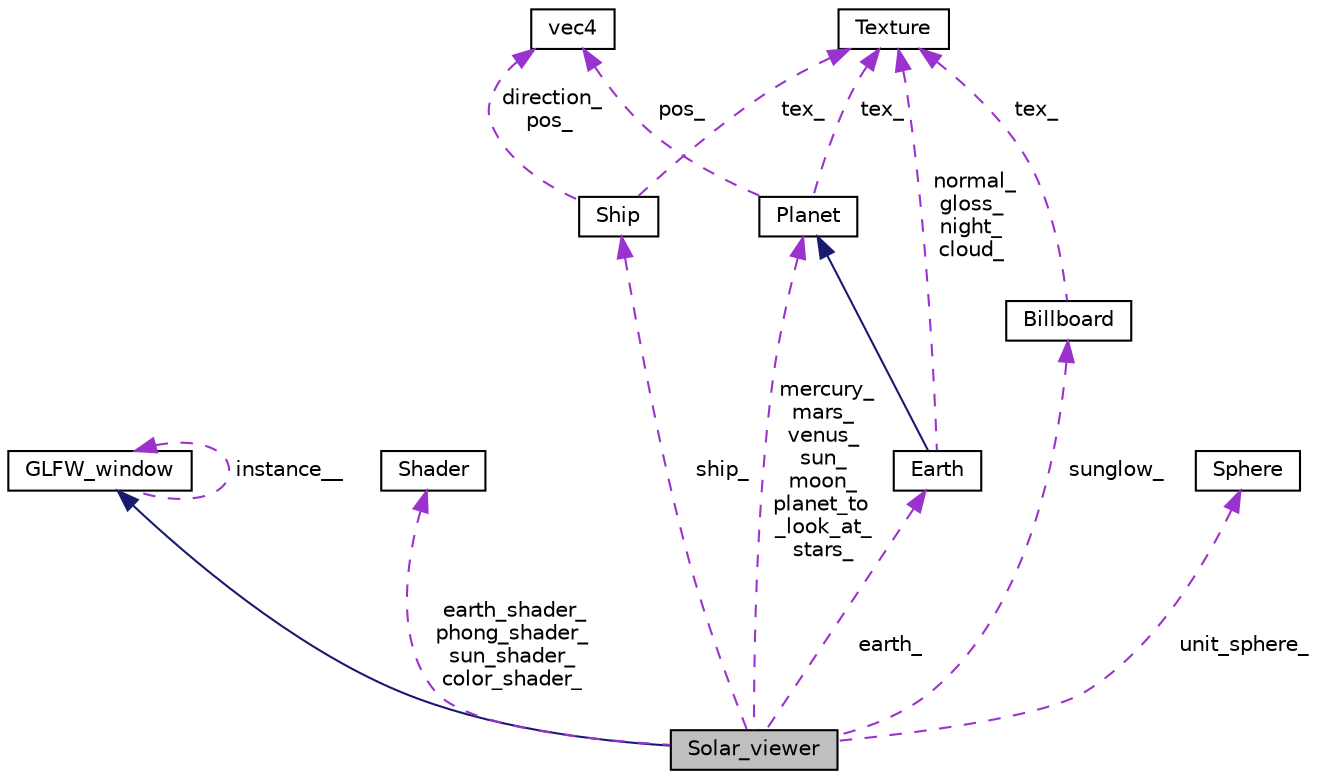 digraph "Solar_viewer"
{
  edge [fontname="Helvetica",fontsize="10",labelfontname="Helvetica",labelfontsize="10"];
  node [fontname="Helvetica",fontsize="10",shape=record];
  Node1 [label="Solar_viewer",height=0.2,width=0.4,color="black", fillcolor="grey75", style="filled", fontcolor="black"];
  Node2 -> Node1 [dir="back",color="midnightblue",fontsize="10",style="solid",fontname="Helvetica"];
  Node2 [label="GLFW_window",height=0.2,width=0.4,color="black", fillcolor="white", style="filled",URL="$classGLFW__window.html",tooltip="Simple GLFW window. "];
  Node2 -> Node2 [dir="back",color="darkorchid3",fontsize="10",style="dashed",label=" instance__" ,fontname="Helvetica"];
  Node3 -> Node1 [dir="back",color="darkorchid3",fontsize="10",style="dashed",label=" earth_shader_\nphong_shader_\nsun_shader_\ncolor_shader_" ,fontname="Helvetica"];
  Node3 [label="Shader",height=0.2,width=0.4,color="black", fillcolor="white", style="filled",URL="$classShader.html",tooltip="shader class for easy handling of the shader "];
  Node4 -> Node1 [dir="back",color="darkorchid3",fontsize="10",style="dashed",label=" mercury_\nmars_\nvenus_\nsun_\nmoon_\nplanet_to\l_look_at_\nstars_" ,fontname="Helvetica"];
  Node4 [label="Planet",height=0.2,width=0.4,color="black", fillcolor="white", style="filled",URL="$classPlanet.html",tooltip="default class for the planet "];
  Node5 -> Node4 [dir="back",color="darkorchid3",fontsize="10",style="dashed",label=" pos_" ,fontname="Helvetica"];
  Node5 [label="vec4",height=0.2,width=0.4,color="black", fillcolor="white", style="filled",URL="$classvec4.html"];
  Node6 -> Node4 [dir="back",color="darkorchid3",fontsize="10",style="dashed",label=" tex_" ,fontname="Helvetica"];
  Node6 [label="Texture",height=0.2,width=0.4,color="black", fillcolor="white", style="filled",URL="$classTexture.html",tooltip="class that handles texture io and GPU upload "];
  Node7 -> Node1 [dir="back",color="darkorchid3",fontsize="10",style="dashed",label=" sunglow_" ,fontname="Helvetica"];
  Node7 [label="Billboard",height=0.2,width=0.4,color="black", fillcolor="white", style="filled",URL="$classBillboard.html"];
  Node6 -> Node7 [dir="back",color="darkorchid3",fontsize="10",style="dashed",label=" tex_" ,fontname="Helvetica"];
  Node8 -> Node1 [dir="back",color="darkorchid3",fontsize="10",style="dashed",label=" earth_" ,fontname="Helvetica"];
  Node8 [label="Earth",height=0.2,width=0.4,color="black", fillcolor="white", style="filled",URL="$classEarth.html",tooltip="earth is a special planet, because we need access to more textures "];
  Node4 -> Node8 [dir="back",color="midnightblue",fontsize="10",style="solid",fontname="Helvetica"];
  Node6 -> Node8 [dir="back",color="darkorchid3",fontsize="10",style="dashed",label=" normal_\ngloss_\nnight_\ncloud_" ,fontname="Helvetica"];
  Node9 -> Node1 [dir="back",color="darkorchid3",fontsize="10",style="dashed",label=" ship_" ,fontname="Helvetica"];
  Node9 [label="Ship",height=0.2,width=0.4,color="black", fillcolor="white", style="filled",URL="$classShip.html"];
  Node5 -> Node9 [dir="back",color="darkorchid3",fontsize="10",style="dashed",label=" direction_\npos_" ,fontname="Helvetica"];
  Node6 -> Node9 [dir="back",color="darkorchid3",fontsize="10",style="dashed",label=" tex_" ,fontname="Helvetica"];
  Node10 -> Node1 [dir="back",color="darkorchid3",fontsize="10",style="dashed",label=" unit_sphere_" ,fontname="Helvetica"];
  Node10 [label="Sphere",height=0.2,width=0.4,color="black", fillcolor="white", style="filled",URL="$classSphere.html",tooltip="class that creates a sphere with a desired tessellation degree and renders it "];
}
